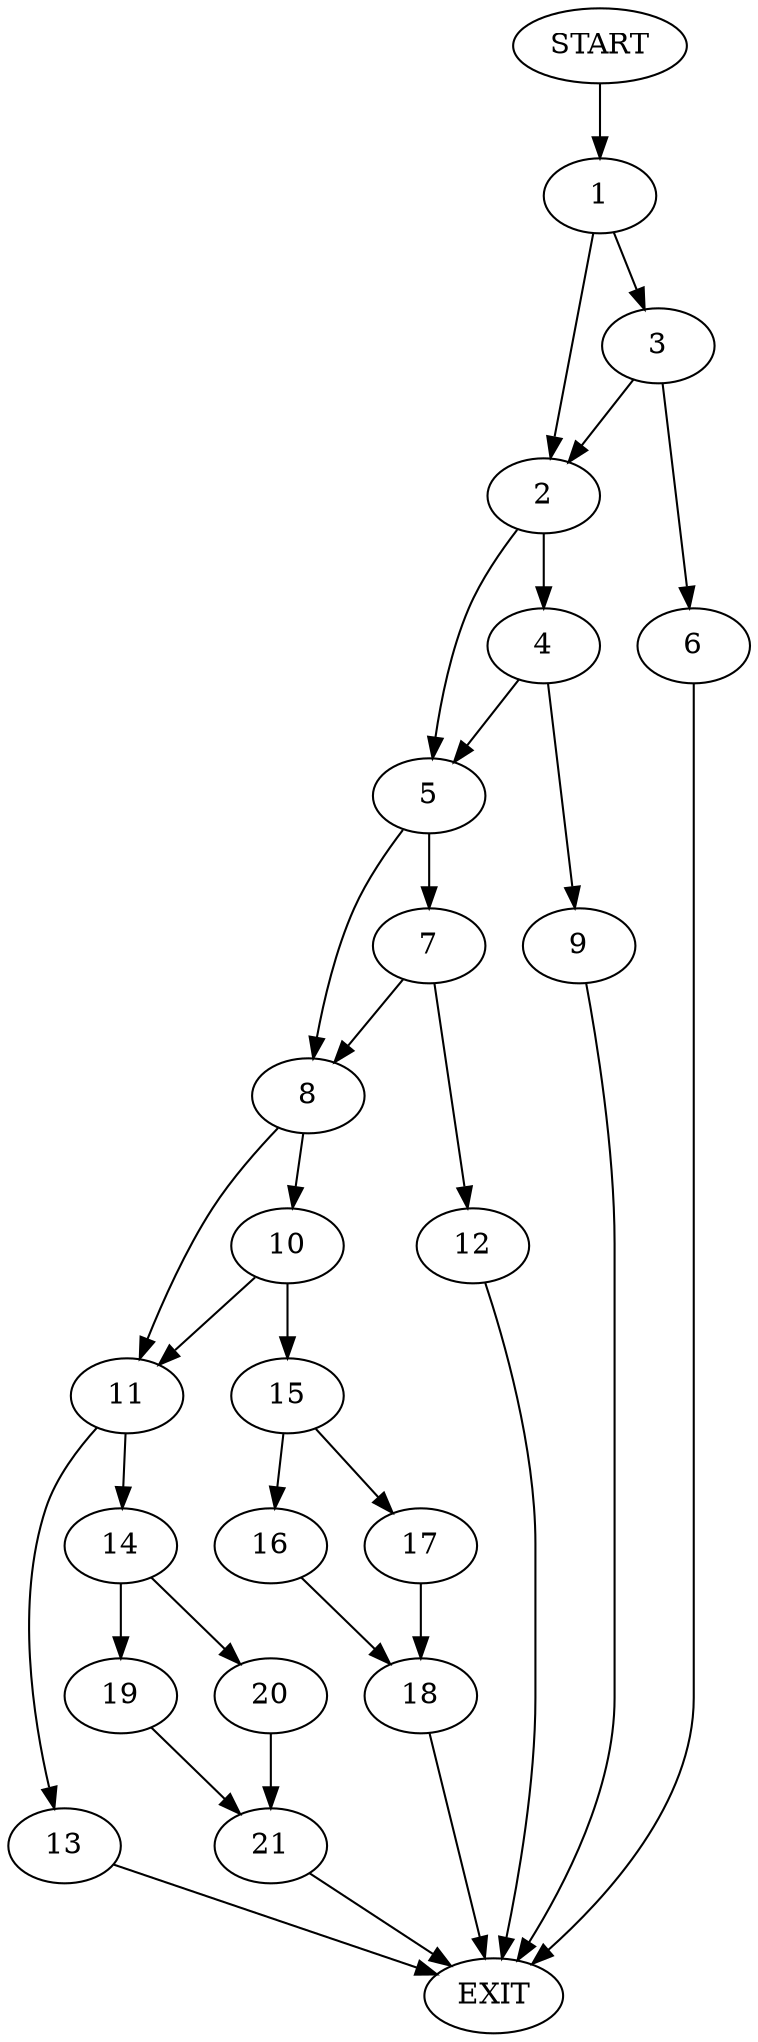 digraph {
0 [label="START"]
22 [label="EXIT"]
0 -> 1
1 -> 2
1 -> 3
2 -> 4
2 -> 5
3 -> 6
3 -> 2
6 -> 22
5 -> 7
5 -> 8
4 -> 5
4 -> 9
9 -> 22
8 -> 10
8 -> 11
7 -> 8
7 -> 12
12 -> 22
11 -> 13
11 -> 14
10 -> 15
10 -> 11
15 -> 16
15 -> 17
16 -> 18
17 -> 18
18 -> 22
14 -> 19
14 -> 20
13 -> 22
19 -> 21
20 -> 21
21 -> 22
}
